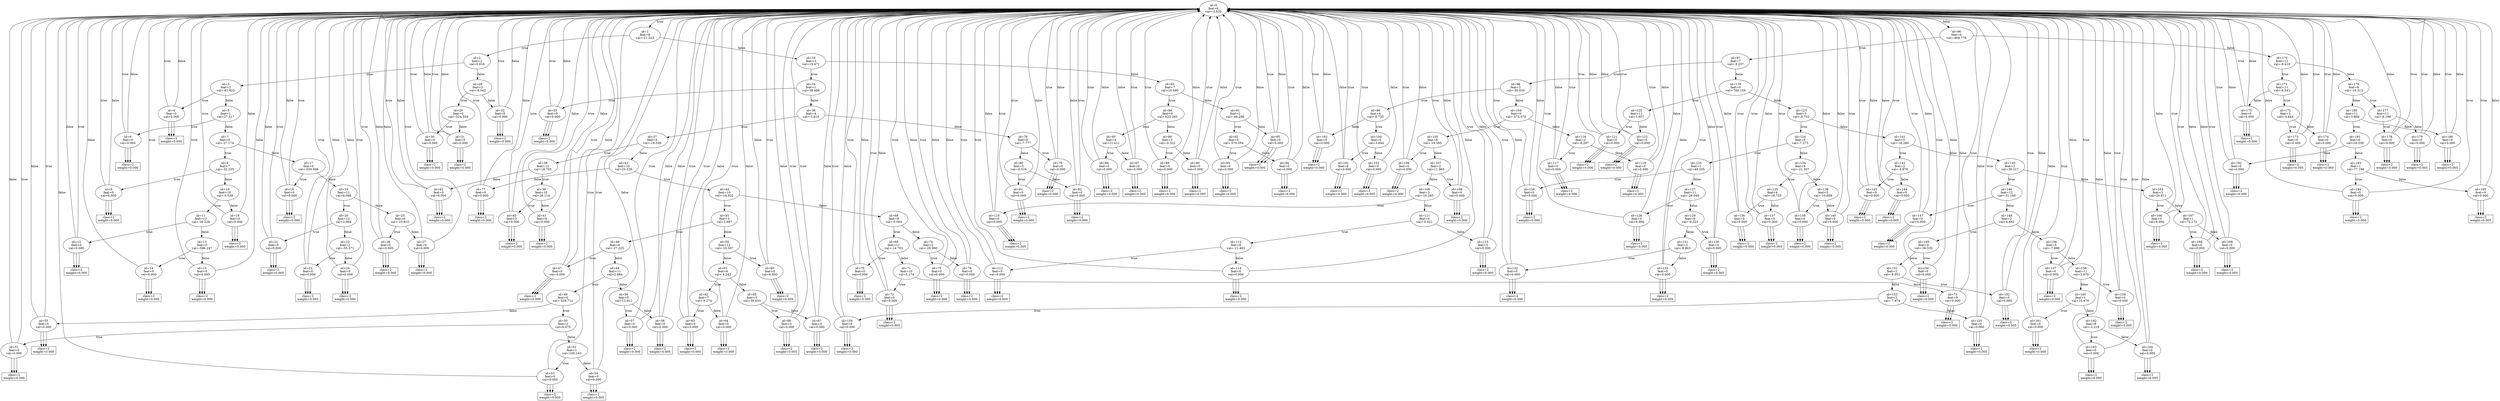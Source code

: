 digraph Tree1 {
  n0 [label="id=0\nfeat=6\nval=-3.620"];
  n0 -> n1 [label="true"];
  n0 -> n96 [label="false"];
  n1 [label="id=1\nfeat=8\nval=-21.223"];
  n1 -> n2 [label="true"];
  n1 -> n33 [label="false"];
  n2 [label="id=2\nfeat=2\nval=0.816"];
  n2 -> n3 [label="true"];
  n2 -> n28 [label="false"];
  n3 [label="id=3\nfeat=2\nval=-81.823"];
  n3 -> n4 [label="true"];
  n3 -> n5 [label="false"];
  n4 [label="id=4\nfeat=0\nval=0.000"];
  n4 -> n0 [label="true"];
  n4 -> n0 [label="false"];
  n5 [label="id=5\nfeat=1\nval=27.517"];
  n5 -> n6 [label="true"];
  n5 -> n7 [label="false"];
  n6 [label="id=6\nfeat=0\nval=0.000"];
  n6 -> n0 [label="true"];
  n6 -> n0 [label="false"];
  n7 [label="id=7\nfeat=9\nval=-27.174"];
  n7 -> n8 [label="true"];
  n7 -> n17 [label="false"];
  n8 [label="id=8\nfeat=7\nval=-32.235"];
  n8 -> n9 [label="true"];
  n8 -> n10 [label="false"];
  n9 [label="id=9\nfeat=0\nval=0.000"];
  n9 -> n0 [label="true"];
  n9 -> n0 [label="false"];
  n10 [label="id=10\nfeat=10\nval=-5.539"];
  n10 -> n11 [label="true"];
  n10 -> n16 [label="false"];
  n11 [label="id=11\nfeat=12\nval=-26.228"];
  n11 -> n12 [label="true"];
  n11 -> n13 [label="false"];
  n12 [label="id=12\nfeat=0\nval=0.000"];
  n12 -> n0 [label="true"];
  n12 -> n0 [label="false"];
  n13 [label="id=13\nfeat=0\nval=-596.247"];
  n13 -> n14 [label="true"];
  n13 -> n15 [label="false"];
  n14 [label="id=14\nfeat=0\nval=0.000"];
  n14 -> n0 [label="true"];
  n14 -> n0 [label="false"];
  n15 [label="id=15\nfeat=0\nval=0.000"];
  n15 -> n0 [label="true"];
  n15 -> n0 [label="false"];
  n16 [label="id=16\nfeat=0\nval=0.000"];
  n16 -> n0 [label="true"];
  n16 -> n0 [label="false"];
  n17 [label="id=17\nfeat=0\nval=-550.566"];
  n17 -> n18 [label="true"];
  n17 -> n19 [label="false"];
  n18 [label="id=18\nfeat=0\nval=0.000"];
  n18 -> n0 [label="true"];
  n18 -> n0 [label="false"];
  n19 [label="id=19\nfeat=11\nval=8.068"];
  n19 -> n20 [label="true"];
  n19 -> n25 [label="false"];
  n20 [label="id=20\nfeat=12\nval=2.964"];
  n20 -> n21 [label="true"];
  n20 -> n22 [label="false"];
  n21 [label="id=21\nfeat=0\nval=0.000"];
  n21 -> n0 [label="true"];
  n21 -> n0 [label="false"];
  n22 [label="id=22\nfeat=2\nval=-55.571"];
  n22 -> n23 [label="true"];
  n22 -> n24 [label="false"];
  n23 [label="id=23\nfeat=0\nval=0.000"];
  n23 -> n0 [label="true"];
  n23 -> n0 [label="false"];
  n24 [label="id=24\nfeat=0\nval=0.000"];
  n24 -> n0 [label="true"];
  n24 -> n0 [label="false"];
  n25 [label="id=25\nfeat=6\nval=-10.910"];
  n25 -> n26 [label="true"];
  n25 -> n27 [label="false"];
  n26 [label="id=26\nfeat=0\nval=0.000"];
  n26 -> n0 [label="true"];
  n26 -> n0 [label="false"];
  n27 [label="id=27\nfeat=0\nval=0.000"];
  n27 -> n0 [label="true"];
  n27 -> n0 [label="false"];
  n28 [label="id=28\nfeat=3\nval=-8.542"];
  n28 -> n29 [label="true"];
  n28 -> n32 [label="false"];
  n29 [label="id=29\nfeat=0\nval=-524.559"];
  n29 -> n30 [label="true"];
  n29 -> n31 [label="false"];
  n30 [label="id=30\nfeat=0\nval=0.000"];
  n30 -> n0 [label="true"];
  n30 -> n0 [label="false"];
  n31 [label="id=31\nfeat=0\nval=0.000"];
  n31 -> n0 [label="true"];
  n31 -> n0 [label="false"];
  n32 [label="id=32\nfeat=0\nval=0.000"];
  n32 -> n0 [label="true"];
  n32 -> n0 [label="false"];
  n33 [label="id=33\nfeat=3\nval=15.471"];
  n33 -> n34 [label="true"];
  n33 -> n83 [label="false"];
  n34 [label="id=34\nfeat=1\nval=38.488"];
  n34 -> n35 [label="true"];
  n34 -> n36 [label="false"];
  n35 [label="id=35\nfeat=0\nval=0.000"];
  n35 -> n0 [label="true"];
  n35 -> n0 [label="false"];
  n36 [label="id=36\nfeat=4\nval=-3.810"];
  n36 -> n37 [label="true"];
  n36 -> n78 [label="false"];
  n37 [label="id=37\nfeat=5\nval=-19.338"];
  n37 -> n38 [label="true"];
  n37 -> n43 [label="false"];
  n38 [label="id=38\nfeat=12\nval=18.705"];
  n38 -> n39 [label="true"];
  n38 -> n42 [label="false"];
  n39 [label="id=39\nfeat=10\nval=26.114"];
  n39 -> n40 [label="true"];
  n39 -> n41 [label="false"];
  n40 [label="id=40\nfeat=0\nval=0.000"];
  n40 -> n0 [label="true"];
  n40 -> n0 [label="false"];
  n41 [label="id=41\nfeat=0\nval=0.000"];
  n41 -> n0 [label="true"];
  n41 -> n0 [label="false"];
  n42 [label="id=42\nfeat=0\nval=0.000"];
  n42 -> n0 [label="true"];
  n42 -> n0 [label="false"];
  n43 [label="id=43\nfeat=10\nval=23.526"];
  n43 -> n44 [label="true"];
  n43 -> n77 [label="false"];
  n44 [label="id=44\nfeat=10\nval=-16.932"];
  n44 -> n45 [label="true"];
  n44 -> n68 [label="false"];
  n45 [label="id=45\nfeat=3\nval=2.687"];
  n45 -> n46 [label="true"];
  n45 -> n59 [label="false"];
  n46 [label="id=46\nfeat=6\nval=-27.225"];
  n46 -> n47 [label="true"];
  n46 -> n48 [label="false"];
  n47 [label="id=47\nfeat=0\nval=0.000"];
  n47 -> n0 [label="true"];
  n47 -> n0 [label="false"];
  n48 [label="id=48\nfeat=11\nval=2.484"];
  n48 -> n49 [label="true"];
  n48 -> n56 [label="false"];
  n49 [label="id=49\nfeat=0\nval=-529.712"];
  n49 -> n50 [label="true"];
  n49 -> n55 [label="false"];
  n50 [label="id=50\nfeat=2\nval=6.675"];
  n50 -> n51 [label="true"];
  n50 -> n52 [label="false"];
  n51 [label="id=51\nfeat=0\nval=0.000"];
  n51 -> n0 [label="true"];
  n51 -> n0 [label="false"];
  n52 [label="id=52\nfeat=1\nval=100.143"];
  n52 -> n53 [label="true"];
  n52 -> n54 [label="false"];
  n53 [label="id=53\nfeat=0\nval=0.000"];
  n53 -> n0 [label="true"];
  n53 -> n0 [label="false"];
  n54 [label="id=54\nfeat=0\nval=0.000"];
  n54 -> n0 [label="true"];
  n54 -> n0 [label="false"];
  n55 [label="id=55\nfeat=0\nval=0.000"];
  n55 -> n0 [label="true"];
  n55 -> n0 [label="false"];
  n56 [label="id=56\nfeat=5\nval=12.911"];
  n56 -> n57 [label="true"];
  n56 -> n58 [label="false"];
  n57 [label="id=57\nfeat=0\nval=0.000"];
  n57 -> n0 [label="true"];
  n57 -> n0 [label="false"];
  n58 [label="id=58\nfeat=0\nval=0.000"];
  n58 -> n0 [label="true"];
  n58 -> n0 [label="false"];
  n59 [label="id=59\nfeat=12\nval=-10.307"];
  n59 -> n60 [label="true"];
  n59 -> n61 [label="false"];
  n60 [label="id=60\nfeat=0\nval=0.000"];
  n60 -> n0 [label="true"];
  n60 -> n0 [label="false"];
  n61 [label="id=61\nfeat=6\nval=-4.242"];
  n61 -> n62 [label="true"];
  n61 -> n65 [label="false"];
  n62 [label="id=62\nfeat=7\nval=-9.274"];
  n62 -> n63 [label="true"];
  n62 -> n64 [label="false"];
  n63 [label="id=63\nfeat=0\nval=0.000"];
  n63 -> n0 [label="true"];
  n63 -> n0 [label="false"];
  n64 [label="id=64\nfeat=0\nval=0.000"];
  n64 -> n0 [label="true"];
  n64 -> n0 [label="false"];
  n65 [label="id=65\nfeat=5\nval=39.633"];
  n65 -> n66 [label="true"];
  n65 -> n67 [label="false"];
  n66 [label="id=66\nfeat=0\nval=0.000"];
  n66 -> n0 [label="true"];
  n66 -> n0 [label="false"];
  n67 [label="id=67\nfeat=0\nval=0.000"];
  n67 -> n0 [label="true"];
  n67 -> n0 [label="false"];
  n68 [label="id=68\nfeat=9\nval=-0.564"];
  n68 -> n69 [label="true"];
  n68 -> n74 [label="false"];
  n69 [label="id=69\nfeat=11\nval=-14.703"];
  n69 -> n70 [label="true"];
  n69 -> n71 [label="false"];
  n70 [label="id=70\nfeat=0\nval=0.000"];
  n70 -> n0 [label="true"];
  n70 -> n0 [label="false"];
  n71 [label="id=71\nfeat=10\nval=5.174"];
  n71 -> n72 [label="true"];
  n71 -> n73 [label="false"];
  n72 [label="id=72\nfeat=0\nval=0.000"];
  n72 -> n0 [label="true"];
  n72 -> n0 [label="false"];
  n73 [label="id=73\nfeat=0\nval=0.000"];
  n73 -> n0 [label="true"];
  n73 -> n0 [label="false"];
  n74 [label="id=74\nfeat=2\nval=-29.960"];
  n74 -> n75 [label="true"];
  n74 -> n76 [label="false"];
  n75 [label="id=75\nfeat=0\nval=0.000"];
  n75 -> n0 [label="true"];
  n75 -> n0 [label="false"];
  n76 [label="id=76\nfeat=0\nval=0.000"];
  n76 -> n0 [label="true"];
  n76 -> n0 [label="false"];
  n77 [label="id=77\nfeat=0\nval=0.000"];
  n77 -> n0 [label="true"];
  n77 -> n0 [label="false"];
  n78 [label="id=78\nfeat=6\nval=-7.777"];
  n78 -> n79 [label="true"];
  n78 -> n80 [label="false"];
  n79 [label="id=79\nfeat=0\nval=0.000"];
  n79 -> n0 [label="true"];
  n79 -> n0 [label="false"];
  n80 [label="id=80\nfeat=5\nval=-9.516"];
  n80 -> n81 [label="true"];
  n80 -> n82 [label="false"];
  n81 [label="id=81\nfeat=0\nval=0.000"];
  n81 -> n0 [label="true"];
  n81 -> n0 [label="false"];
  n82 [label="id=82\nfeat=0\nval=0.000"];
  n82 -> n0 [label="true"];
  n82 -> n0 [label="false"];
  n83 [label="id=83\nfeat=7\nval=10.690"];
  n83 -> n84 [label="true"];
  n83 -> n91 [label="false"];
  n84 [label="id=84\nfeat=0\nval=-623.293"];
  n84 -> n85 [label="true"];
  n84 -> n88 [label="false"];
  n85 [label="id=85\nfeat=4\nval=21.411"];
  n85 -> n86 [label="true"];
  n85 -> n87 [label="false"];
  n86 [label="id=86\nfeat=0\nval=0.000"];
  n86 -> n0 [label="true"];
  n86 -> n0 [label="false"];
  n87 [label="id=87\nfeat=0\nval=0.000"];
  n87 -> n0 [label="true"];
  n87 -> n0 [label="false"];
  n88 [label="id=88\nfeat=5\nval=-0.322"];
  n88 -> n89 [label="true"];
  n88 -> n90 [label="false"];
  n89 [label="id=89\nfeat=0\nval=0.000"];
  n89 -> n0 [label="true"];
  n89 -> n0 [label="false"];
  n90 [label="id=90\nfeat=0\nval=0.000"];
  n90 -> n0 [label="true"];
  n90 -> n0 [label="false"];
  n91 [label="id=91\nfeat=2\nval=-46.296"];
  n91 -> n92 [label="true"];
  n91 -> n95 [label="false"];
  n92 [label="id=92\nfeat=0\nval=-570.054"];
  n92 -> n93 [label="true"];
  n92 -> n94 [label="false"];
  n93 [label="id=93\nfeat=0\nval=0.000"];
  n93 -> n0 [label="true"];
  n93 -> n0 [label="false"];
  n94 [label="id=94\nfeat=0\nval=0.000"];
  n94 -> n0 [label="true"];
  n94 -> n0 [label="false"];
  n95 [label="id=95\nfeat=0\nval=0.000"];
  n95 -> n0 [label="true"];
  n95 -> n0 [label="false"];
  n96 [label="id=96\nfeat=0\nval=-468.776"];
  n96 -> n97 [label="true"];
  n96 -> n170 [label="false"];
  n97 [label="id=97\nfeat=7\nval=-3.257"];
  n97 -> n98 [label="true"];
  n97 -> n119 [label="false"];
  n98 [label="id=98\nfeat=2\nval=-30.016"];
  n98 -> n99 [label="true"];
  n98 -> n104 [label="false"];
  n99 [label="id=99\nfeat=4\nval=-0.735"];
  n99 -> n100 [label="true"];
  n99 -> n103 [label="false"];
  n100 [label="id=100\nfeat=6\nval=3.844"];
  n100 -> n101 [label="true"];
  n100 -> n102 [label="false"];
  n101 [label="id=101\nfeat=0\nval=0.000"];
  n101 -> n0 [label="true"];
  n101 -> n0 [label="false"];
  n102 [label="id=102\nfeat=0\nval=0.000"];
  n102 -> n0 [label="true"];
  n102 -> n0 [label="false"];
  n103 [label="id=103\nfeat=0\nval=0.000"];
  n103 -> n0 [label="true"];
  n103 -> n0 [label="false"];
  n104 [label="id=104\nfeat=0\nval=-575.570"];
  n104 -> n105 [label="true"];
  n104 -> n116 [label="false"];
  n105 [label="id=105\nfeat=8\nval=-19.595"];
  n105 -> n106 [label="true"];
  n105 -> n107 [label="false"];
  n106 [label="id=106\nfeat=0\nval=0.000"];
  n106 -> n0 [label="true"];
  n106 -> n0 [label="false"];
  n107 [label="id=107\nfeat=2\nval=11.905"];
  n107 -> n108 [label="true"];
  n107 -> n109 [label="false"];
  n108 [label="id=108\nfeat=0\nval=0.000"];
  n108 -> n0 [label="true"];
  n108 -> n0 [label="false"];
  n109 [label="id=109\nfeat=3\nval=-10.265"];
  n109 -> n110 [label="true"];
  n109 -> n111 [label="false"];
  n110 [label="id=110\nfeat=0\nval=0.000"];
  n110 -> n0 [label="true"];
  n110 -> n0 [label="false"];
  n111 [label="id=111\nfeat=4\nval=-0.021"];
  n111 -> n112 [label="true"];
  n111 -> n115 [label="false"];
  n112 [label="id=112\nfeat=8\nval=-11.463"];
  n112 -> n113 [label="true"];
  n112 -> n114 [label="false"];
  n113 [label="id=113\nfeat=0\nval=0.000"];
  n113 -> n0 [label="true"];
  n113 -> n0 [label="false"];
  n114 [label="id=114\nfeat=0\nval=0.000"];
  n114 -> n0 [label="true"];
  n114 -> n0 [label="false"];
  n115 [label="id=115\nfeat=0\nval=0.000"];
  n115 -> n0 [label="true"];
  n115 -> n0 [label="false"];
  n116 [label="id=116\nfeat=2\nval=-8.287"];
  n116 -> n117 [label="true"];
  n116 -> n118 [label="false"];
  n117 [label="id=117\nfeat=0\nval=0.000"];
  n117 -> n0 [label="true"];
  n117 -> n0 [label="false"];
  n118 [label="id=118\nfeat=0\nval=0.000"];
  n118 -> n0 [label="true"];
  n118 -> n0 [label="false"];
  n119 [label="id=119\nfeat=0\nval=-760.159"];
  n119 -> n120 [label="true"];
  n119 -> n123 [label="false"];
  n120 [label="id=120\nfeat=11\nval=1.657"];
  n120 -> n121 [label="true"];
  n120 -> n122 [label="false"];
  n121 [label="id=121\nfeat=0\nval=0.000"];
  n121 -> n0 [label="true"];
  n121 -> n0 [label="false"];
  n122 [label="id=122\nfeat=0\nval=0.000"];
  n122 -> n0 [label="true"];
  n122 -> n0 [label="false"];
  n123 [label="id=123\nfeat=3\nval=-0.752"];
  n123 -> n124 [label="true"];
  n123 -> n141 [label="false"];
  n124 [label="id=124\nfeat=8\nval=-7.273"];
  n124 -> n125 [label="true"];
  n124 -> n134 [label="false"];
  n125 [label="id=125\nfeat=1\nval=49.205"];
  n125 -> n126 [label="true"];
  n125 -> n127 [label="false"];
  n126 [label="id=126\nfeat=0\nval=0.000"];
  n126 -> n0 [label="true"];
  n126 -> n0 [label="false"];
  n127 [label="id=127\nfeat=11\nval=-28.040"];
  n127 -> n128 [label="true"];
  n127 -> n129 [label="false"];
  n128 [label="id=128\nfeat=0\nval=0.000"];
  n128 -> n0 [label="true"];
  n128 -> n0 [label="false"];
  n129 [label="id=129\nfeat=9\nval=-9.323"];
  n129 -> n130 [label="true"];
  n129 -> n131 [label="false"];
  n130 [label="id=130\nfeat=0\nval=0.000"];
  n130 -> n0 [label="true"];
  n130 -> n0 [label="false"];
  n131 [label="id=131\nfeat=3\nval=-9.863"];
  n131 -> n132 [label="true"];
  n131 -> n133 [label="false"];
  n132 [label="id=132\nfeat=0\nval=0.000"];
  n132 -> n0 [label="true"];
  n132 -> n0 [label="false"];
  n133 [label="id=133\nfeat=0\nval=0.000"];
  n133 -> n0 [label="true"];
  n133 -> n0 [label="false"];
  n134 [label="id=134\nfeat=9\nval=-21.307"];
  n134 -> n135 [label="true"];
  n134 -> n138 [label="false"];
  n135 [label="id=135\nfeat=4\nval=-16.735"];
  n135 -> n136 [label="true"];
  n135 -> n137 [label="false"];
  n136 [label="id=136\nfeat=0\nval=0.000"];
  n136 -> n0 [label="true"];
  n136 -> n0 [label="false"];
  n137 [label="id=137\nfeat=0\nval=0.000"];
  n137 -> n0 [label="true"];
  n137 -> n0 [label="false"];
  n138 [label="id=138\nfeat=5\nval=-10.608"];
  n138 -> n139 [label="true"];
  n138 -> n140 [label="false"];
  n139 [label="id=139\nfeat=0\nval=0.000"];
  n139 -> n0 [label="true"];
  n139 -> n0 [label="false"];
  n140 [label="id=140\nfeat=0\nval=0.000"];
  n140 -> n0 [label="true"];
  n140 -> n0 [label="false"];
  n141 [label="id=141\nfeat=5\nval=-18.260"];
  n141 -> n142 [label="true"];
  n141 -> n145 [label="false"];
  n142 [label="id=142\nfeat=2\nval=-4.978"];
  n142 -> n143 [label="true"];
  n142 -> n144 [label="false"];
  n143 [label="id=143\nfeat=0\nval=0.000"];
  n143 -> n0 [label="true"];
  n143 -> n0 [label="false"];
  n144 [label="id=144\nfeat=0\nval=0.000"];
  n144 -> n0 [label="true"];
  n144 -> n0 [label="false"];
  n145 [label="id=145\nfeat=2\nval=39.317"];
  n145 -> n146 [label="true"];
  n145 -> n165 [label="false"];
  n146 [label="id=146\nfeat=12\nval=-31.160"];
  n146 -> n147 [label="true"];
  n146 -> n148 [label="false"];
  n147 [label="id=147\nfeat=0\nval=0.000"];
  n147 -> n0 [label="true"];
  n147 -> n0 [label="false"];
  n148 [label="id=148\nfeat=2\nval=4.682"];
  n148 -> n149 [label="true"];
  n148 -> n156 [label="false"];
  n149 [label="id=149\nfeat=4\nval=-36.535"];
  n149 -> n150 [label="true"];
  n149 -> n151 [label="false"];
  n150 [label="id=150\nfeat=0\nval=0.000"];
  n150 -> n0 [label="true"];
  n150 -> n0 [label="false"];
  n151 [label="id=151\nfeat=2\nval=-8.051"];
  n151 -> n152 [label="true"];
  n151 -> n153 [label="false"];
  n152 [label="id=152\nfeat=0\nval=0.000"];
  n152 -> n0 [label="true"];
  n152 -> n0 [label="false"];
  n153 [label="id=153\nfeat=2\nval=-7.974"];
  n153 -> n154 [label="true"];
  n153 -> n155 [label="false"];
  n154 [label="id=154\nfeat=0\nval=0.000"];
  n154 -> n0 [label="true"];
  n154 -> n0 [label="false"];
  n155 [label="id=155\nfeat=0\nval=0.000"];
  n155 -> n0 [label="true"];
  n155 -> n0 [label="false"];
  n156 [label="id=156\nfeat=5\nval=-7.996"];
  n156 -> n157 [label="true"];
  n156 -> n158 [label="false"];
  n157 [label="id=157\nfeat=0\nval=0.000"];
  n157 -> n0 [label="true"];
  n157 -> n0 [label="false"];
  n158 [label="id=158\nfeat=11\nval=2.970"];
  n158 -> n159 [label="true"];
  n158 -> n160 [label="false"];
  n159 [label="id=159\nfeat=0\nval=0.000"];
  n159 -> n0 [label="true"];
  n159 -> n0 [label="false"];
  n160 [label="id=160\nfeat=1\nval=10.670"];
  n160 -> n161 [label="true"];
  n160 -> n162 [label="false"];
  n161 [label="id=161\nfeat=0\nval=0.000"];
  n161 -> n0 [label="true"];
  n161 -> n0 [label="false"];
  n162 [label="id=162\nfeat=8\nval=-2.218"];
  n162 -> n163 [label="true"];
  n162 -> n164 [label="false"];
  n163 [label="id=163\nfeat=0\nval=0.000"];
  n163 -> n0 [label="true"];
  n163 -> n0 [label="false"];
  n164 [label="id=164\nfeat=0\nval=0.000"];
  n164 -> n0 [label="true"];
  n164 -> n0 [label="false"];
  n165 [label="id=165\nfeat=3\nval=20.811"];
  n165 -> n166 [label="true"];
  n165 -> n167 [label="false"];
  n166 [label="id=166\nfeat=0\nval=0.000"];
  n166 -> n0 [label="true"];
  n166 -> n0 [label="false"];
  n167 [label="id=167\nfeat=1\nval=72.172"];
  n167 -> n168 [label="true"];
  n167 -> n169 [label="false"];
  n168 [label="id=168\nfeat=0\nval=0.000"];
  n168 -> n0 [label="true"];
  n168 -> n0 [label="false"];
  n169 [label="id=169\nfeat=0\nval=0.000"];
  n169 -> n0 [label="true"];
  n169 -> n0 [label="false"];
  n170 [label="id=170\nfeat=12\nval=-9.419"];
  n170 -> n171 [label="true"];
  n170 -> n176 [label="false"];
  n171 [label="id=171\nfeat=11\nval=-9.541"];
  n171 -> n172 [label="true"];
  n171 -> n175 [label="false"];
  n172 [label="id=172\nfeat=3\nval=-4.844"];
  n172 -> n173 [label="true"];
  n172 -> n174 [label="false"];
  n173 [label="id=173\nfeat=0\nval=0.000"];
  n173 -> n0 [label="true"];
  n173 -> n0 [label="false"];
  n174 [label="id=174\nfeat=0\nval=0.000"];
  n174 -> n0 [label="true"];
  n174 -> n0 [label="false"];
  n175 [label="id=175\nfeat=0\nval=0.000"];
  n175 -> n0 [label="true"];
  n175 -> n0 [label="false"];
  n176 [label="id=176\nfeat=8\nval=-19.313"];
  n176 -> n177 [label="true"];
  n176 -> n180 [label="false"];
  n177 [label="id=177\nfeat=11\nval=-8.198"];
  n177 -> n178 [label="true"];
  n177 -> n179 [label="false"];
  n178 [label="id=178\nfeat=0\nval=0.000"];
  n178 -> n0 [label="true"];
  n178 -> n0 [label="false"];
  n179 [label="id=179\nfeat=0\nval=0.000"];
  n179 -> n0 [label="true"];
  n179 -> n0 [label="false"];
  n180 [label="id=180\nfeat=11\nval=3.869"];
  n180 -> n181 [label="true"];
  n180 -> n186 [label="false"];
  n181 [label="id=181\nfeat=6\nval=18.339"];
  n181 -> n182 [label="true"];
  n181 -> n183 [label="false"];
  n182 [label="id=182\nfeat=0\nval=0.000"];
  n182 -> n0 [label="true"];
  n182 -> n0 [label="false"];
  n183 [label="id=183\nfeat=1\nval=77.188"];
  n183 -> n184 [label="true"];
  n183 -> n185 [label="false"];
  n184 [label="id=184\nfeat=0\nval=0.000"];
  n184 -> n0 [label="true"];
  n184 -> n0 [label="false"];
  n185 [label="id=185\nfeat=0\nval=0.000"];
  n185 -> n0 [label="true"];
  n185 -> n0 [label="false"];
  n186 [label="id=186\nfeat=0\nval=0.000"];
  n186 -> n0 [label="true"];
  n186 -> n0 [label="false"];
  leaf_4 [shape=box,label="class=0\nweight=0.000"];
  n4 -> leaf_4;
  leaf_4 [shape=box,label="class=1\nweight=0.005"];
  n4 -> leaf_4;
  leaf_4 [shape=box,label="class=2\nweight=0.000"];
  n4 -> leaf_4;
  leaf_6 [shape=box,label="class=0\nweight=0.000"];
  n6 -> leaf_6;
  leaf_6 [shape=box,label="class=1\nweight=0.005"];
  n6 -> leaf_6;
  leaf_6 [shape=box,label="class=2\nweight=0.000"];
  n6 -> leaf_6;
  leaf_9 [shape=box,label="class=0\nweight=0.000"];
  n9 -> leaf_9;
  leaf_9 [shape=box,label="class=1\nweight=0.005"];
  n9 -> leaf_9;
  leaf_9 [shape=box,label="class=2\nweight=0.000"];
  n9 -> leaf_9;
  leaf_12 [shape=box,label="class=0\nweight=0.005"];
  n12 -> leaf_12;
  leaf_12 [shape=box,label="class=1\nweight=0.000"];
  n12 -> leaf_12;
  leaf_12 [shape=box,label="class=2\nweight=0.000"];
  n12 -> leaf_12;
  leaf_14 [shape=box,label="class=0\nweight=0.000"];
  n14 -> leaf_14;
  leaf_14 [shape=box,label="class=1\nweight=0.005"];
  n14 -> leaf_14;
  leaf_14 [shape=box,label="class=2\nweight=0.000"];
  n14 -> leaf_14;
  leaf_15 [shape=box,label="class=0\nweight=0.005"];
  n15 -> leaf_15;
  leaf_15 [shape=box,label="class=1\nweight=0.000"];
  n15 -> leaf_15;
  leaf_15 [shape=box,label="class=2\nweight=0.000"];
  n15 -> leaf_15;
  leaf_16 [shape=box,label="class=0\nweight=0.005"];
  n16 -> leaf_16;
  leaf_16 [shape=box,label="class=1\nweight=0.000"];
  n16 -> leaf_16;
  leaf_16 [shape=box,label="class=2\nweight=0.000"];
  n16 -> leaf_16;
  leaf_18 [shape=box,label="class=0\nweight=0.000"];
  n18 -> leaf_18;
  leaf_18 [shape=box,label="class=1\nweight=0.005"];
  n18 -> leaf_18;
  leaf_18 [shape=box,label="class=2\nweight=0.000"];
  n18 -> leaf_18;
  leaf_21 [shape=box,label="class=0\nweight=0.005"];
  n21 -> leaf_21;
  leaf_21 [shape=box,label="class=1\nweight=0.000"];
  n21 -> leaf_21;
  leaf_21 [shape=box,label="class=2\nweight=0.000"];
  n21 -> leaf_21;
  leaf_23 [shape=box,label="class=0\nweight=0.000"];
  n23 -> leaf_23;
  leaf_23 [shape=box,label="class=1\nweight=0.000"];
  n23 -> leaf_23;
  leaf_23 [shape=box,label="class=2\nweight=0.005"];
  n23 -> leaf_23;
  leaf_24 [shape=box,label="class=0\nweight=0.005"];
  n24 -> leaf_24;
  leaf_24 [shape=box,label="class=1\nweight=0.000"];
  n24 -> leaf_24;
  leaf_24 [shape=box,label="class=2\nweight=0.000"];
  n24 -> leaf_24;
  leaf_26 [shape=box,label="class=0\nweight=0.005"];
  n26 -> leaf_26;
  leaf_26 [shape=box,label="class=1\nweight=0.000"];
  n26 -> leaf_26;
  leaf_26 [shape=box,label="class=2\nweight=0.000"];
  n26 -> leaf_26;
  leaf_27 [shape=box,label="class=0\nweight=0.000"];
  n27 -> leaf_27;
  leaf_27 [shape=box,label="class=1\nweight=0.000"];
  n27 -> leaf_27;
  leaf_27 [shape=box,label="class=2\nweight=0.005"];
  n27 -> leaf_27;
  leaf_30 [shape=box,label="class=0\nweight=0.000"];
  n30 -> leaf_30;
  leaf_30 [shape=box,label="class=1\nweight=0.005"];
  n30 -> leaf_30;
  leaf_30 [shape=box,label="class=2\nweight=0.000"];
  n30 -> leaf_30;
  leaf_31 [shape=box,label="class=0\nweight=0.005"];
  n31 -> leaf_31;
  leaf_31 [shape=box,label="class=1\nweight=0.000"];
  n31 -> leaf_31;
  leaf_31 [shape=box,label="class=2\nweight=0.000"];
  n31 -> leaf_31;
  leaf_32 [shape=box,label="class=0\nweight=0.000"];
  n32 -> leaf_32;
  leaf_32 [shape=box,label="class=1\nweight=0.005"];
  n32 -> leaf_32;
  leaf_32 [shape=box,label="class=2\nweight=0.000"];
  n32 -> leaf_32;
  leaf_35 [shape=box,label="class=0\nweight=0.000"];
  n35 -> leaf_35;
  leaf_35 [shape=box,label="class=1\nweight=0.005"];
  n35 -> leaf_35;
  leaf_35 [shape=box,label="class=2\nweight=0.000"];
  n35 -> leaf_35;
  leaf_40 [shape=box,label="class=0\nweight=0.005"];
  n40 -> leaf_40;
  leaf_40 [shape=box,label="class=1\nweight=0.000"];
  n40 -> leaf_40;
  leaf_40 [shape=box,label="class=2\nweight=0.000"];
  n40 -> leaf_40;
  leaf_41 [shape=box,label="class=0\nweight=0.000"];
  n41 -> leaf_41;
  leaf_41 [shape=box,label="class=1\nweight=0.005"];
  n41 -> leaf_41;
  leaf_41 [shape=box,label="class=2\nweight=0.000"];
  n41 -> leaf_41;
  leaf_42 [shape=box,label="class=0\nweight=0.000"];
  n42 -> leaf_42;
  leaf_42 [shape=box,label="class=1\nweight=0.005"];
  n42 -> leaf_42;
  leaf_42 [shape=box,label="class=2\nweight=0.000"];
  n42 -> leaf_42;
  leaf_47 [shape=box,label="class=0\nweight=0.000"];
  n47 -> leaf_47;
  leaf_47 [shape=box,label="class=1\nweight=0.005"];
  n47 -> leaf_47;
  leaf_47 [shape=box,label="class=2\nweight=0.000"];
  n47 -> leaf_47;
  leaf_51 [shape=box,label="class=0\nweight=0.000"];
  n51 -> leaf_51;
  leaf_51 [shape=box,label="class=1\nweight=0.005"];
  n51 -> leaf_51;
  leaf_51 [shape=box,label="class=2\nweight=0.000"];
  n51 -> leaf_51;
  leaf_53 [shape=box,label="class=0\nweight=0.000"];
  n53 -> leaf_53;
  leaf_53 [shape=box,label="class=1\nweight=0.005"];
  n53 -> leaf_53;
  leaf_53 [shape=box,label="class=2\nweight=0.000"];
  n53 -> leaf_53;
  leaf_54 [shape=box,label="class=0\nweight=0.000"];
  n54 -> leaf_54;
  leaf_54 [shape=box,label="class=1\nweight=0.000"];
  n54 -> leaf_54;
  leaf_54 [shape=box,label="class=2\nweight=0.005"];
  n54 -> leaf_54;
  leaf_55 [shape=box,label="class=0\nweight=0.005"];
  n55 -> leaf_55;
  leaf_55 [shape=box,label="class=1\nweight=0.000"];
  n55 -> leaf_55;
  leaf_55 [shape=box,label="class=2\nweight=0.000"];
  n55 -> leaf_55;
  leaf_57 [shape=box,label="class=0\nweight=0.005"];
  n57 -> leaf_57;
  leaf_57 [shape=box,label="class=1\nweight=0.000"];
  n57 -> leaf_57;
  leaf_57 [shape=box,label="class=2\nweight=0.000"];
  n57 -> leaf_57;
  leaf_58 [shape=box,label="class=0\nweight=0.000"];
  n58 -> leaf_58;
  leaf_58 [shape=box,label="class=1\nweight=0.000"];
  n58 -> leaf_58;
  leaf_58 [shape=box,label="class=2\nweight=0.005"];
  n58 -> leaf_58;
  leaf_60 [shape=box,label="class=0\nweight=0.000"];
  n60 -> leaf_60;
  leaf_60 [shape=box,label="class=1\nweight=0.000"];
  n60 -> leaf_60;
  leaf_60 [shape=box,label="class=2\nweight=0.005"];
  n60 -> leaf_60;
  leaf_63 [shape=box,label="class=0\nweight=0.000"];
  n63 -> leaf_63;
  leaf_63 [shape=box,label="class=1\nweight=0.005"];
  n63 -> leaf_63;
  leaf_63 [shape=box,label="class=2\nweight=0.000"];
  n63 -> leaf_63;
  leaf_64 [shape=box,label="class=0\nweight=0.005"];
  n64 -> leaf_64;
  leaf_64 [shape=box,label="class=1\nweight=0.000"];
  n64 -> leaf_64;
  leaf_64 [shape=box,label="class=2\nweight=0.000"];
  n64 -> leaf_64;
  leaf_66 [shape=box,label="class=0\nweight=0.000"];
  n66 -> leaf_66;
  leaf_66 [shape=box,label="class=1\nweight=0.000"];
  n66 -> leaf_66;
  leaf_66 [shape=box,label="class=2\nweight=0.005"];
  n66 -> leaf_66;
  leaf_67 [shape=box,label="class=0\nweight=0.000"];
  n67 -> leaf_67;
  leaf_67 [shape=box,label="class=1\nweight=0.005"];
  n67 -> leaf_67;
  leaf_67 [shape=box,label="class=2\nweight=0.000"];
  n67 -> leaf_67;
  leaf_70 [shape=box,label="class=0\nweight=0.005"];
  n70 -> leaf_70;
  leaf_70 [shape=box,label="class=1\nweight=0.000"];
  n70 -> leaf_70;
  leaf_70 [shape=box,label="class=2\nweight=0.000"];
  n70 -> leaf_70;
  leaf_72 [shape=box,label="class=0\nweight=0.000"];
  n72 -> leaf_72;
  leaf_72 [shape=box,label="class=1\nweight=0.000"];
  n72 -> leaf_72;
  leaf_72 [shape=box,label="class=2\nweight=0.005"];
  n72 -> leaf_72;
  leaf_73 [shape=box,label="class=0\nweight=0.000"];
  n73 -> leaf_73;
  leaf_73 [shape=box,label="class=1\nweight=0.005"];
  n73 -> leaf_73;
  leaf_73 [shape=box,label="class=2\nweight=0.000"];
  n73 -> leaf_73;
  leaf_75 [shape=box,label="class=0\nweight=0.005"];
  n75 -> leaf_75;
  leaf_75 [shape=box,label="class=1\nweight=0.000"];
  n75 -> leaf_75;
  leaf_75 [shape=box,label="class=2\nweight=0.000"];
  n75 -> leaf_75;
  leaf_76 [shape=box,label="class=0\nweight=0.000"];
  n76 -> leaf_76;
  leaf_76 [shape=box,label="class=1\nweight=0.005"];
  n76 -> leaf_76;
  leaf_76 [shape=box,label="class=2\nweight=0.000"];
  n76 -> leaf_76;
  leaf_77 [shape=box,label="class=0\nweight=0.000"];
  n77 -> leaf_77;
  leaf_77 [shape=box,label="class=1\nweight=0.005"];
  n77 -> leaf_77;
  leaf_77 [shape=box,label="class=2\nweight=0.000"];
  n77 -> leaf_77;
  leaf_79 [shape=box,label="class=0\nweight=0.000"];
  n79 -> leaf_79;
  leaf_79 [shape=box,label="class=1\nweight=0.005"];
  n79 -> leaf_79;
  leaf_79 [shape=box,label="class=2\nweight=0.000"];
  n79 -> leaf_79;
  leaf_81 [shape=box,label="class=0\nweight=0.005"];
  n81 -> leaf_81;
  leaf_81 [shape=box,label="class=1\nweight=0.000"];
  n81 -> leaf_81;
  leaf_81 [shape=box,label="class=2\nweight=0.000"];
  n81 -> leaf_81;
  leaf_82 [shape=box,label="class=0\nweight=0.000"];
  n82 -> leaf_82;
  leaf_82 [shape=box,label="class=1\nweight=0.005"];
  n82 -> leaf_82;
  leaf_82 [shape=box,label="class=2\nweight=0.000"];
  n82 -> leaf_82;
  leaf_86 [shape=box,label="class=0\nweight=0.000"];
  n86 -> leaf_86;
  leaf_86 [shape=box,label="class=1\nweight=0.005"];
  n86 -> leaf_86;
  leaf_86 [shape=box,label="class=2\nweight=0.000"];
  n86 -> leaf_86;
  leaf_87 [shape=box,label="class=0\nweight=0.000"];
  n87 -> leaf_87;
  leaf_87 [shape=box,label="class=1\nweight=0.000"];
  n87 -> leaf_87;
  leaf_87 [shape=box,label="class=2\nweight=0.005"];
  n87 -> leaf_87;
  leaf_89 [shape=box,label="class=0\nweight=0.005"];
  n89 -> leaf_89;
  leaf_89 [shape=box,label="class=1\nweight=0.000"];
  n89 -> leaf_89;
  leaf_89 [shape=box,label="class=2\nweight=0.000"];
  n89 -> leaf_89;
  leaf_90 [shape=box,label="class=0\nweight=0.000"];
  n90 -> leaf_90;
  leaf_90 [shape=box,label="class=1\nweight=0.000"];
  n90 -> leaf_90;
  leaf_90 [shape=box,label="class=2\nweight=0.005"];
  n90 -> leaf_90;
  leaf_93 [shape=box,label="class=0\nweight=0.000"];
  n93 -> leaf_93;
  leaf_93 [shape=box,label="class=1\nweight=0.000"];
  n93 -> leaf_93;
  leaf_93 [shape=box,label="class=2\nweight=0.005"];
  n93 -> leaf_93;
  leaf_94 [shape=box,label="class=0\nweight=0.005"];
  n94 -> leaf_94;
  leaf_94 [shape=box,label="class=1\nweight=0.000"];
  n94 -> leaf_94;
  leaf_94 [shape=box,label="class=2\nweight=0.000"];
  n94 -> leaf_94;
  leaf_95 [shape=box,label="class=0\nweight=0.000"];
  n95 -> leaf_95;
  leaf_95 [shape=box,label="class=1\nweight=0.000"];
  n95 -> leaf_95;
  leaf_95 [shape=box,label="class=2\nweight=0.005"];
  n95 -> leaf_95;
  leaf_101 [shape=box,label="class=0\nweight=0.000"];
  n101 -> leaf_101;
  leaf_101 [shape=box,label="class=1\nweight=0.005"];
  n101 -> leaf_101;
  leaf_101 [shape=box,label="class=2\nweight=0.000"];
  n101 -> leaf_101;
  leaf_102 [shape=box,label="class=0\nweight=0.000"];
  n102 -> leaf_102;
  leaf_102 [shape=box,label="class=1\nweight=0.000"];
  n102 -> leaf_102;
  leaf_102 [shape=box,label="class=2\nweight=0.005"];
  n102 -> leaf_102;
  leaf_103 [shape=box,label="class=0\nweight=0.000"];
  n103 -> leaf_103;
  leaf_103 [shape=box,label="class=1\nweight=0.005"];
  n103 -> leaf_103;
  leaf_103 [shape=box,label="class=2\nweight=0.000"];
  n103 -> leaf_103;
  leaf_106 [shape=box,label="class=0\nweight=0.000"];
  n106 -> leaf_106;
  leaf_106 [shape=box,label="class=1\nweight=0.005"];
  n106 -> leaf_106;
  leaf_106 [shape=box,label="class=2\nweight=0.000"];
  n106 -> leaf_106;
  leaf_108 [shape=box,label="class=0\nweight=0.000"];
  n108 -> leaf_108;
  leaf_108 [shape=box,label="class=1\nweight=0.005"];
  n108 -> leaf_108;
  leaf_108 [shape=box,label="class=2\nweight=0.000"];
  n108 -> leaf_108;
  leaf_110 [shape=box,label="class=0\nweight=0.000"];
  n110 -> leaf_110;
  leaf_110 [shape=box,label="class=1\nweight=0.000"];
  n110 -> leaf_110;
  leaf_110 [shape=box,label="class=2\nweight=0.005"];
  n110 -> leaf_110;
  leaf_113 [shape=box,label="class=0\nweight=0.000"];
  n113 -> leaf_113;
  leaf_113 [shape=box,label="class=1\nweight=0.000"];
  n113 -> leaf_113;
  leaf_113 [shape=box,label="class=2\nweight=0.005"];
  n113 -> leaf_113;
  leaf_114 [shape=box,label="class=0\nweight=0.000"];
  n114 -> leaf_114;
  leaf_114 [shape=box,label="class=1\nweight=0.005"];
  n114 -> leaf_114;
  leaf_114 [shape=box,label="class=2\nweight=0.000"];
  n114 -> leaf_114;
  leaf_115 [shape=box,label="class=0\nweight=0.000"];
  n115 -> leaf_115;
  leaf_115 [shape=box,label="class=1\nweight=0.005"];
  n115 -> leaf_115;
  leaf_115 [shape=box,label="class=2\nweight=0.000"];
  n115 -> leaf_115;
  leaf_117 [shape=box,label="class=0\nweight=0.000"];
  n117 -> leaf_117;
  leaf_117 [shape=box,label="class=1\nweight=0.005"];
  n117 -> leaf_117;
  leaf_117 [shape=box,label="class=2\nweight=0.000"];
  n117 -> leaf_117;
  leaf_118 [shape=box,label="class=0\nweight=0.000"];
  n118 -> leaf_118;
  leaf_118 [shape=box,label="class=1\nweight=0.000"];
  n118 -> leaf_118;
  leaf_118 [shape=box,label="class=2\nweight=0.005"];
  n118 -> leaf_118;
  leaf_121 [shape=box,label="class=0\nweight=0.000"];
  n121 -> leaf_121;
  leaf_121 [shape=box,label="class=1\nweight=0.005"];
  n121 -> leaf_121;
  leaf_121 [shape=box,label="class=2\nweight=0.000"];
  n121 -> leaf_121;
  leaf_122 [shape=box,label="class=0\nweight=0.005"];
  n122 -> leaf_122;
  leaf_122 [shape=box,label="class=1\nweight=0.000"];
  n122 -> leaf_122;
  leaf_122 [shape=box,label="class=2\nweight=0.000"];
  n122 -> leaf_122;
  leaf_126 [shape=box,label="class=0\nweight=0.000"];
  n126 -> leaf_126;
  leaf_126 [shape=box,label="class=1\nweight=0.005"];
  n126 -> leaf_126;
  leaf_126 [shape=box,label="class=2\nweight=0.000"];
  n126 -> leaf_126;
  leaf_128 [shape=box,label="class=0\nweight=0.000"];
  n128 -> leaf_128;
  leaf_128 [shape=box,label="class=1\nweight=0.005"];
  n128 -> leaf_128;
  leaf_128 [shape=box,label="class=2\nweight=0.000"];
  n128 -> leaf_128;
  leaf_130 [shape=box,label="class=0\nweight=0.000"];
  n130 -> leaf_130;
  leaf_130 [shape=box,label="class=1\nweight=0.000"];
  n130 -> leaf_130;
  leaf_130 [shape=box,label="class=2\nweight=0.005"];
  n130 -> leaf_130;
  leaf_132 [shape=box,label="class=0\nweight=0.000"];
  n132 -> leaf_132;
  leaf_132 [shape=box,label="class=1\nweight=0.005"];
  n132 -> leaf_132;
  leaf_132 [shape=box,label="class=2\nweight=0.000"];
  n132 -> leaf_132;
  leaf_133 [shape=box,label="class=0\nweight=0.000"];
  n133 -> leaf_133;
  leaf_133 [shape=box,label="class=1\nweight=0.000"];
  n133 -> leaf_133;
  leaf_133 [shape=box,label="class=2\nweight=0.005"];
  n133 -> leaf_133;
  leaf_136 [shape=box,label="class=0\nweight=0.000"];
  n136 -> leaf_136;
  leaf_136 [shape=box,label="class=1\nweight=0.005"];
  n136 -> leaf_136;
  leaf_136 [shape=box,label="class=2\nweight=0.000"];
  n136 -> leaf_136;
  leaf_137 [shape=box,label="class=0\nweight=0.000"];
  n137 -> leaf_137;
  leaf_137 [shape=box,label="class=1\nweight=0.000"];
  n137 -> leaf_137;
  leaf_137 [shape=box,label="class=2\nweight=0.005"];
  n137 -> leaf_137;
  leaf_139 [shape=box,label="class=0\nweight=0.005"];
  n139 -> leaf_139;
  leaf_139 [shape=box,label="class=1\nweight=0.000"];
  n139 -> leaf_139;
  leaf_139 [shape=box,label="class=2\nweight=0.000"];
  n139 -> leaf_139;
  leaf_140 [shape=box,label="class=0\nweight=0.000"];
  n140 -> leaf_140;
  leaf_140 [shape=box,label="class=1\nweight=0.005"];
  n140 -> leaf_140;
  leaf_140 [shape=box,label="class=2\nweight=0.000"];
  n140 -> leaf_140;
  leaf_143 [shape=box,label="class=0\nweight=0.005"];
  n143 -> leaf_143;
  leaf_143 [shape=box,label="class=1\nweight=0.000"];
  n143 -> leaf_143;
  leaf_143 [shape=box,label="class=2\nweight=0.000"];
  n143 -> leaf_143;
  leaf_144 [shape=box,label="class=0\nweight=0.000"];
  n144 -> leaf_144;
  leaf_144 [shape=box,label="class=1\nweight=0.000"];
  n144 -> leaf_144;
  leaf_144 [shape=box,label="class=2\nweight=0.005"];
  n144 -> leaf_144;
  leaf_147 [shape=box,label="class=0\nweight=0.000"];
  n147 -> leaf_147;
  leaf_147 [shape=box,label="class=1\nweight=0.005"];
  n147 -> leaf_147;
  leaf_147 [shape=box,label="class=2\nweight=0.000"];
  n147 -> leaf_147;
  leaf_150 [shape=box,label="class=0\nweight=0.000"];
  n150 -> leaf_150;
  leaf_150 [shape=box,label="class=1\nweight=0.005"];
  n150 -> leaf_150;
  leaf_150 [shape=box,label="class=2\nweight=0.000"];
  n150 -> leaf_150;
  leaf_152 [shape=box,label="class=0\nweight=0.000"];
  n152 -> leaf_152;
  leaf_152 [shape=box,label="class=1\nweight=0.000"];
  n152 -> leaf_152;
  leaf_152 [shape=box,label="class=2\nweight=0.005"];
  n152 -> leaf_152;
  leaf_154 [shape=box,label="class=0\nweight=0.000"];
  n154 -> leaf_154;
  leaf_154 [shape=box,label="class=1\nweight=0.005"];
  n154 -> leaf_154;
  leaf_154 [shape=box,label="class=2\nweight=0.000"];
  n154 -> leaf_154;
  leaf_155 [shape=box,label="class=0\nweight=0.000"];
  n155 -> leaf_155;
  leaf_155 [shape=box,label="class=1\nweight=0.000"];
  n155 -> leaf_155;
  leaf_155 [shape=box,label="class=2\nweight=0.005"];
  n155 -> leaf_155;
  leaf_157 [shape=box,label="class=0\nweight=0.005"];
  n157 -> leaf_157;
  leaf_157 [shape=box,label="class=1\nweight=0.000"];
  n157 -> leaf_157;
  leaf_157 [shape=box,label="class=2\nweight=0.000"];
  n157 -> leaf_157;
  leaf_159 [shape=box,label="class=0\nweight=0.000"];
  n159 -> leaf_159;
  leaf_159 [shape=box,label="class=1\nweight=0.000"];
  n159 -> leaf_159;
  leaf_159 [shape=box,label="class=2\nweight=0.005"];
  n159 -> leaf_159;
  leaf_161 [shape=box,label="class=0\nweight=0.005"];
  n161 -> leaf_161;
  leaf_161 [shape=box,label="class=1\nweight=0.000"];
  n161 -> leaf_161;
  leaf_161 [shape=box,label="class=2\nweight=0.000"];
  n161 -> leaf_161;
  leaf_163 [shape=box,label="class=0\nweight=0.005"];
  n163 -> leaf_163;
  leaf_163 [shape=box,label="class=1\nweight=0.000"];
  n163 -> leaf_163;
  leaf_163 [shape=box,label="class=2\nweight=0.000"];
  n163 -> leaf_163;
  leaf_164 [shape=box,label="class=0\nweight=0.000"];
  n164 -> leaf_164;
  leaf_164 [shape=box,label="class=1\nweight=0.000"];
  n164 -> leaf_164;
  leaf_164 [shape=box,label="class=2\nweight=0.005"];
  n164 -> leaf_164;
  leaf_166 [shape=box,label="class=0\nweight=0.005"];
  n166 -> leaf_166;
  leaf_166 [shape=box,label="class=1\nweight=0.000"];
  n166 -> leaf_166;
  leaf_166 [shape=box,label="class=2\nweight=0.000"];
  n166 -> leaf_166;
  leaf_168 [shape=box,label="class=0\nweight=0.000"];
  n168 -> leaf_168;
  leaf_168 [shape=box,label="class=1\nweight=0.005"];
  n168 -> leaf_168;
  leaf_168 [shape=box,label="class=2\nweight=0.000"];
  n168 -> leaf_168;
  leaf_169 [shape=box,label="class=0\nweight=0.000"];
  n169 -> leaf_169;
  leaf_169 [shape=box,label="class=1\nweight=0.000"];
  n169 -> leaf_169;
  leaf_169 [shape=box,label="class=2\nweight=0.005"];
  n169 -> leaf_169;
  leaf_173 [shape=box,label="class=0\nweight=0.000"];
  n173 -> leaf_173;
  leaf_173 [shape=box,label="class=1\nweight=0.000"];
  n173 -> leaf_173;
  leaf_173 [shape=box,label="class=2\nweight=0.005"];
  n173 -> leaf_173;
  leaf_174 [shape=box,label="class=0\nweight=0.005"];
  n174 -> leaf_174;
  leaf_174 [shape=box,label="class=1\nweight=0.000"];
  n174 -> leaf_174;
  leaf_174 [shape=box,label="class=2\nweight=0.000"];
  n174 -> leaf_174;
  leaf_175 [shape=box,label="class=0\nweight=0.005"];
  n175 -> leaf_175;
  leaf_175 [shape=box,label="class=1\nweight=0.000"];
  n175 -> leaf_175;
  leaf_175 [shape=box,label="class=2\nweight=0.000"];
  n175 -> leaf_175;
  leaf_178 [shape=box,label="class=0\nweight=0.005"];
  n178 -> leaf_178;
  leaf_178 [shape=box,label="class=1\nweight=0.000"];
  n178 -> leaf_178;
  leaf_178 [shape=box,label="class=2\nweight=0.000"];
  n178 -> leaf_178;
  leaf_179 [shape=box,label="class=0\nweight=0.000"];
  n179 -> leaf_179;
  leaf_179 [shape=box,label="class=1\nweight=0.000"];
  n179 -> leaf_179;
  leaf_179 [shape=box,label="class=2\nweight=0.005"];
  n179 -> leaf_179;
  leaf_182 [shape=box,label="class=0\nweight=0.005"];
  n182 -> leaf_182;
  leaf_182 [shape=box,label="class=1\nweight=0.000"];
  n182 -> leaf_182;
  leaf_182 [shape=box,label="class=2\nweight=0.000"];
  n182 -> leaf_182;
  leaf_184 [shape=box,label="class=0\nweight=0.005"];
  n184 -> leaf_184;
  leaf_184 [shape=box,label="class=1\nweight=0.000"];
  n184 -> leaf_184;
  leaf_184 [shape=box,label="class=2\nweight=0.000"];
  n184 -> leaf_184;
  leaf_185 [shape=box,label="class=0\nweight=0.000"];
  n185 -> leaf_185;
  leaf_185 [shape=box,label="class=1\nweight=0.000"];
  n185 -> leaf_185;
  leaf_185 [shape=box,label="class=2\nweight=0.005"];
  n185 -> leaf_185;
  leaf_186 [shape=box,label="class=0\nweight=0.000"];
  n186 -> leaf_186;
  leaf_186 [shape=box,label="class=1\nweight=0.000"];
  n186 -> leaf_186;
  leaf_186 [shape=box,label="class=2\nweight=0.005"];
  n186 -> leaf_186;
}
